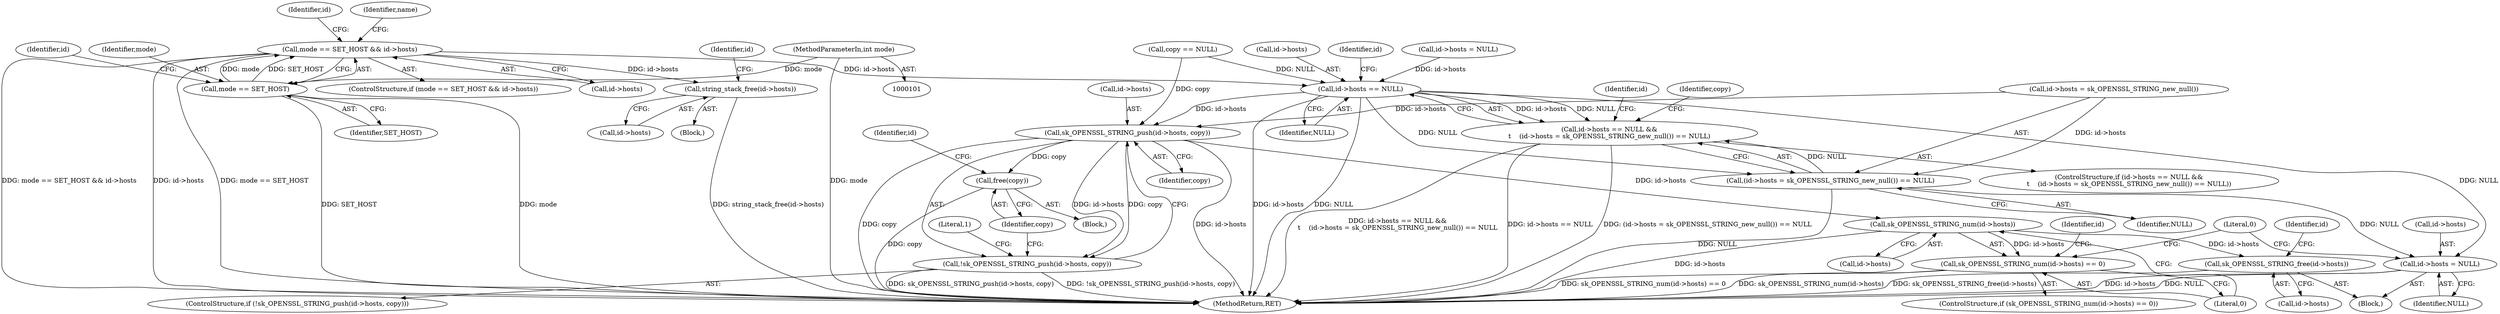 digraph "0_openbsd_0654414afcce51a16d35d05060190a3ec4618d42@pointer" {
"1000130" [label="(Call,mode == SET_HOST && id->hosts)"];
"1000131" [label="(Call,mode == SET_HOST)"];
"1000103" [label="(MethodParameterIn,int mode)"];
"1000138" [label="(Call,string_stack_free(id->hosts))"];
"1000170" [label="(Call,id->hosts == NULL)"];
"1000169" [label="(Call,id->hosts == NULL &&\n\t    (id->hosts = sk_OPENSSL_STRING_new_null()) == NULL)"];
"1000175" [label="(Call,(id->hosts = sk_OPENSSL_STRING_new_null()) == NULL)"];
"1000209" [label="(Call,id->hosts = NULL)"];
"1000189" [label="(Call,sk_OPENSSL_STRING_push(id->hosts, copy))"];
"1000188" [label="(Call,!sk_OPENSSL_STRING_push(id->hosts, copy))"];
"1000195" [label="(Call,free(copy))"];
"1000199" [label="(Call,sk_OPENSSL_STRING_num(id->hosts))"];
"1000198" [label="(Call,sk_OPENSSL_STRING_num(id->hosts) == 0)"];
"1000205" [label="(Call,sk_OPENSSL_STRING_free(id->hosts))"];
"1000205" [label="(Call,sk_OPENSSL_STRING_free(id->hosts))"];
"1000168" [label="(ControlStructure,if (id->hosts == NULL &&\n\t    (id->hosts = sk_OPENSSL_STRING_new_null()) == NULL))"];
"1000135" [label="(Identifier,id)"];
"1000142" [label="(Call,id->hosts = NULL)"];
"1000201" [label="(Identifier,id)"];
"1000189" [label="(Call,sk_OPENSSL_STRING_push(id->hosts, copy))"];
"1000195" [label="(Call,free(copy))"];
"1000138" [label="(Call,string_stack_free(id->hosts))"];
"1000190" [label="(Call,id->hosts)"];
"1000217" [label="(Literal,1)"];
"1000175" [label="(Call,(id->hosts = sk_OPENSSL_STRING_new_null()) == NULL)"];
"1000193" [label="(Identifier,copy)"];
"1000176" [label="(Call,id->hosts = sk_OPENSSL_STRING_new_null())"];
"1000163" [label="(Call,copy == NULL)"];
"1000203" [label="(Literal,0)"];
"1000196" [label="(Identifier,copy)"];
"1000169" [label="(Call,id->hosts == NULL &&\n\t    (id->hosts = sk_OPENSSL_STRING_new_null()) == NULL)"];
"1000211" [label="(Identifier,id)"];
"1000139" [label="(Call,id->hosts)"];
"1000218" [label="(MethodReturn,RET)"];
"1000174" [label="(Identifier,NULL)"];
"1000170" [label="(Call,id->hosts == NULL)"];
"1000171" [label="(Call,id->hosts)"];
"1000206" [label="(Call,id->hosts)"];
"1000140" [label="(Identifier,id)"];
"1000209" [label="(Call,id->hosts = NULL)"];
"1000187" [label="(ControlStructure,if (!sk_OPENSSL_STRING_push(id->hosts, copy)))"];
"1000200" [label="(Call,id->hosts)"];
"1000178" [label="(Identifier,id)"];
"1000181" [label="(Identifier,NULL)"];
"1000213" [label="(Identifier,NULL)"];
"1000131" [label="(Call,mode == SET_HOST)"];
"1000144" [label="(Identifier,id)"];
"1000204" [label="(Block,)"];
"1000150" [label="(Identifier,name)"];
"1000137" [label="(Block,)"];
"1000132" [label="(Identifier,mode)"];
"1000207" [label="(Identifier,id)"];
"1000215" [label="(Literal,0)"];
"1000199" [label="(Call,sk_OPENSSL_STRING_num(id->hosts))"];
"1000198" [label="(Call,sk_OPENSSL_STRING_num(id->hosts) == 0)"];
"1000194" [label="(Block,)"];
"1000133" [label="(Identifier,SET_HOST)"];
"1000184" [label="(Identifier,copy)"];
"1000103" [label="(MethodParameterIn,int mode)"];
"1000130" [label="(Call,mode == SET_HOST && id->hosts)"];
"1000191" [label="(Identifier,id)"];
"1000129" [label="(ControlStructure,if (mode == SET_HOST && id->hosts))"];
"1000210" [label="(Call,id->hosts)"];
"1000134" [label="(Call,id->hosts)"];
"1000188" [label="(Call,!sk_OPENSSL_STRING_push(id->hosts, copy))"];
"1000197" [label="(ControlStructure,if (sk_OPENSSL_STRING_num(id->hosts) == 0))"];
"1000130" -> "1000129"  [label="AST: "];
"1000130" -> "1000131"  [label="CFG: "];
"1000130" -> "1000134"  [label="CFG: "];
"1000131" -> "1000130"  [label="AST: "];
"1000134" -> "1000130"  [label="AST: "];
"1000140" -> "1000130"  [label="CFG: "];
"1000150" -> "1000130"  [label="CFG: "];
"1000130" -> "1000218"  [label="DDG: mode == SET_HOST && id->hosts"];
"1000130" -> "1000218"  [label="DDG: id->hosts"];
"1000130" -> "1000218"  [label="DDG: mode == SET_HOST"];
"1000131" -> "1000130"  [label="DDG: mode"];
"1000131" -> "1000130"  [label="DDG: SET_HOST"];
"1000130" -> "1000138"  [label="DDG: id->hosts"];
"1000130" -> "1000170"  [label="DDG: id->hosts"];
"1000131" -> "1000133"  [label="CFG: "];
"1000132" -> "1000131"  [label="AST: "];
"1000133" -> "1000131"  [label="AST: "];
"1000135" -> "1000131"  [label="CFG: "];
"1000131" -> "1000218"  [label="DDG: mode"];
"1000131" -> "1000218"  [label="DDG: SET_HOST"];
"1000103" -> "1000131"  [label="DDG: mode"];
"1000103" -> "1000101"  [label="AST: "];
"1000103" -> "1000218"  [label="DDG: mode"];
"1000138" -> "1000137"  [label="AST: "];
"1000138" -> "1000139"  [label="CFG: "];
"1000139" -> "1000138"  [label="AST: "];
"1000144" -> "1000138"  [label="CFG: "];
"1000138" -> "1000218"  [label="DDG: string_stack_free(id->hosts)"];
"1000170" -> "1000169"  [label="AST: "];
"1000170" -> "1000174"  [label="CFG: "];
"1000171" -> "1000170"  [label="AST: "];
"1000174" -> "1000170"  [label="AST: "];
"1000178" -> "1000170"  [label="CFG: "];
"1000169" -> "1000170"  [label="CFG: "];
"1000170" -> "1000218"  [label="DDG: id->hosts"];
"1000170" -> "1000218"  [label="DDG: NULL"];
"1000170" -> "1000169"  [label="DDG: id->hosts"];
"1000170" -> "1000169"  [label="DDG: NULL"];
"1000142" -> "1000170"  [label="DDG: id->hosts"];
"1000163" -> "1000170"  [label="DDG: NULL"];
"1000170" -> "1000175"  [label="DDG: NULL"];
"1000170" -> "1000189"  [label="DDG: id->hosts"];
"1000170" -> "1000209"  [label="DDG: NULL"];
"1000169" -> "1000168"  [label="AST: "];
"1000169" -> "1000175"  [label="CFG: "];
"1000175" -> "1000169"  [label="AST: "];
"1000184" -> "1000169"  [label="CFG: "];
"1000191" -> "1000169"  [label="CFG: "];
"1000169" -> "1000218"  [label="DDG: id->hosts == NULL &&\n\t    (id->hosts = sk_OPENSSL_STRING_new_null()) == NULL"];
"1000169" -> "1000218"  [label="DDG: id->hosts == NULL"];
"1000169" -> "1000218"  [label="DDG: (id->hosts = sk_OPENSSL_STRING_new_null()) == NULL"];
"1000175" -> "1000169"  [label="DDG: NULL"];
"1000175" -> "1000181"  [label="CFG: "];
"1000176" -> "1000175"  [label="AST: "];
"1000181" -> "1000175"  [label="AST: "];
"1000175" -> "1000218"  [label="DDG: NULL"];
"1000176" -> "1000175"  [label="DDG: id->hosts"];
"1000175" -> "1000209"  [label="DDG: NULL"];
"1000209" -> "1000204"  [label="AST: "];
"1000209" -> "1000213"  [label="CFG: "];
"1000210" -> "1000209"  [label="AST: "];
"1000213" -> "1000209"  [label="AST: "];
"1000215" -> "1000209"  [label="CFG: "];
"1000209" -> "1000218"  [label="DDG: id->hosts"];
"1000209" -> "1000218"  [label="DDG: NULL"];
"1000189" -> "1000188"  [label="AST: "];
"1000189" -> "1000193"  [label="CFG: "];
"1000190" -> "1000189"  [label="AST: "];
"1000193" -> "1000189"  [label="AST: "];
"1000188" -> "1000189"  [label="CFG: "];
"1000189" -> "1000218"  [label="DDG: id->hosts"];
"1000189" -> "1000218"  [label="DDG: copy"];
"1000189" -> "1000188"  [label="DDG: id->hosts"];
"1000189" -> "1000188"  [label="DDG: copy"];
"1000176" -> "1000189"  [label="DDG: id->hosts"];
"1000163" -> "1000189"  [label="DDG: copy"];
"1000189" -> "1000195"  [label="DDG: copy"];
"1000189" -> "1000199"  [label="DDG: id->hosts"];
"1000188" -> "1000187"  [label="AST: "];
"1000196" -> "1000188"  [label="CFG: "];
"1000217" -> "1000188"  [label="CFG: "];
"1000188" -> "1000218"  [label="DDG: !sk_OPENSSL_STRING_push(id->hosts, copy)"];
"1000188" -> "1000218"  [label="DDG: sk_OPENSSL_STRING_push(id->hosts, copy)"];
"1000195" -> "1000194"  [label="AST: "];
"1000195" -> "1000196"  [label="CFG: "];
"1000196" -> "1000195"  [label="AST: "];
"1000201" -> "1000195"  [label="CFG: "];
"1000195" -> "1000218"  [label="DDG: copy"];
"1000199" -> "1000198"  [label="AST: "];
"1000199" -> "1000200"  [label="CFG: "];
"1000200" -> "1000199"  [label="AST: "];
"1000203" -> "1000199"  [label="CFG: "];
"1000199" -> "1000218"  [label="DDG: id->hosts"];
"1000199" -> "1000198"  [label="DDG: id->hosts"];
"1000199" -> "1000205"  [label="DDG: id->hosts"];
"1000198" -> "1000197"  [label="AST: "];
"1000198" -> "1000203"  [label="CFG: "];
"1000203" -> "1000198"  [label="AST: "];
"1000207" -> "1000198"  [label="CFG: "];
"1000215" -> "1000198"  [label="CFG: "];
"1000198" -> "1000218"  [label="DDG: sk_OPENSSL_STRING_num(id->hosts)"];
"1000198" -> "1000218"  [label="DDG: sk_OPENSSL_STRING_num(id->hosts) == 0"];
"1000205" -> "1000204"  [label="AST: "];
"1000205" -> "1000206"  [label="CFG: "];
"1000206" -> "1000205"  [label="AST: "];
"1000211" -> "1000205"  [label="CFG: "];
"1000205" -> "1000218"  [label="DDG: sk_OPENSSL_STRING_free(id->hosts)"];
}
